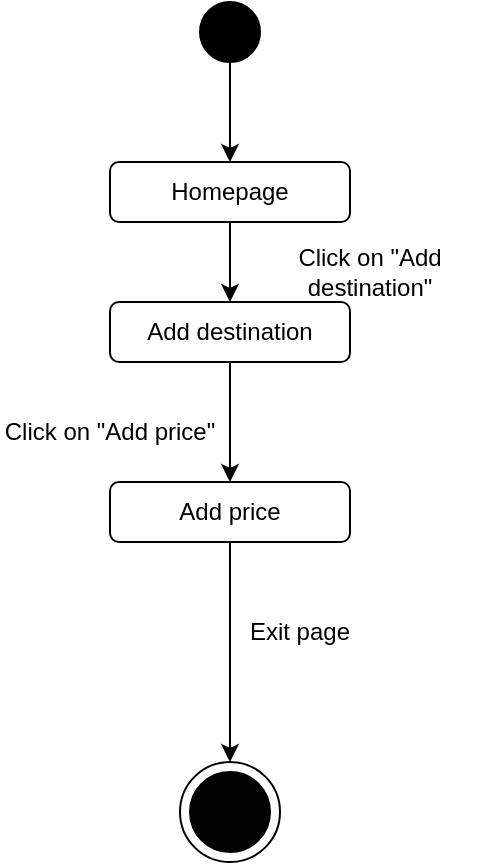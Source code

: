 <mxfile version="22.1.18" type="device">
  <diagram id="3hmiu0pngv1JZBaK82gM" name="Page-1">
    <mxGraphModel dx="1050" dy="522" grid="1" gridSize="10" guides="1" tooltips="1" connect="1" arrows="1" fold="1" page="1" pageScale="1" pageWidth="850" pageHeight="1100" math="0" shadow="0">
      <root>
        <mxCell id="0" />
        <mxCell id="1" parent="0" />
        <mxCell id="0PnYFs5y2FecV-HBNTlI-1" style="edgeStyle=orthogonalEdgeStyle;rounded=0;orthogonalLoop=1;jettySize=auto;html=1;exitX=0.5;exitY=1;exitDx=0;exitDy=0;" edge="1" parent="1" source="0PnYFs5y2FecV-HBNTlI-2">
          <mxGeometry relative="1" as="geometry">
            <mxPoint x="375" y="120" as="targetPoint" />
          </mxGeometry>
        </mxCell>
        <mxCell id="0PnYFs5y2FecV-HBNTlI-2" value="" style="ellipse;whiteSpace=wrap;html=1;aspect=fixed;fillColor=#000000;" vertex="1" parent="1">
          <mxGeometry x="360" y="40" width="30" height="30" as="geometry" />
        </mxCell>
        <mxCell id="0PnYFs5y2FecV-HBNTlI-3" style="edgeStyle=orthogonalEdgeStyle;rounded=0;orthogonalLoop=1;jettySize=auto;html=1;exitX=0.5;exitY=1;exitDx=0;exitDy=0;" edge="1" parent="1" source="0PnYFs5y2FecV-HBNTlI-4">
          <mxGeometry relative="1" as="geometry">
            <mxPoint x="375" y="190" as="targetPoint" />
          </mxGeometry>
        </mxCell>
        <mxCell id="0PnYFs5y2FecV-HBNTlI-4" value="Homepage" style="rounded=1;whiteSpace=wrap;html=1;" vertex="1" parent="1">
          <mxGeometry x="315" y="120" width="120" height="30" as="geometry" />
        </mxCell>
        <mxCell id="0PnYFs5y2FecV-HBNTlI-19" style="edgeStyle=orthogonalEdgeStyle;rounded=0;orthogonalLoop=1;jettySize=auto;html=1;exitX=0.5;exitY=1;exitDx=0;exitDy=0;entryX=0.5;entryY=0;entryDx=0;entryDy=0;" edge="1" parent="1" source="0PnYFs5y2FecV-HBNTlI-8" target="0PnYFs5y2FecV-HBNTlI-18">
          <mxGeometry relative="1" as="geometry" />
        </mxCell>
        <mxCell id="0PnYFs5y2FecV-HBNTlI-8" value="Add destination" style="rounded=1;whiteSpace=wrap;html=1;" vertex="1" parent="1">
          <mxGeometry x="315" y="190" width="120" height="30" as="geometry" />
        </mxCell>
        <mxCell id="0PnYFs5y2FecV-HBNTlI-15" value="" style="endArrow=classic;html=1;rounded=0;exitX=0.5;exitY=1;exitDx=0;exitDy=0;entryX=0.5;entryY=0;entryDx=0;entryDy=0;" edge="1" parent="1" source="0PnYFs5y2FecV-HBNTlI-18" target="0PnYFs5y2FecV-HBNTlI-16">
          <mxGeometry width="50" height="50" relative="1" as="geometry">
            <mxPoint x="375" y="510" as="sourcePoint" />
            <mxPoint x="375" y="560" as="targetPoint" />
          </mxGeometry>
        </mxCell>
        <mxCell id="0PnYFs5y2FecV-HBNTlI-16" value="" style="ellipse;whiteSpace=wrap;html=1;aspect=fixed;" vertex="1" parent="1">
          <mxGeometry x="350" y="420" width="50" height="50" as="geometry" />
        </mxCell>
        <mxCell id="0PnYFs5y2FecV-HBNTlI-17" value="" style="ellipse;whiteSpace=wrap;html=1;aspect=fixed;fillColor=#030303;" vertex="1" parent="1">
          <mxGeometry x="355" y="425" width="40" height="40" as="geometry" />
        </mxCell>
        <mxCell id="0PnYFs5y2FecV-HBNTlI-18" value="Add price" style="rounded=1;whiteSpace=wrap;html=1;" vertex="1" parent="1">
          <mxGeometry x="315" y="280" width="120" height="30" as="geometry" />
        </mxCell>
        <mxCell id="0PnYFs5y2FecV-HBNTlI-20" value="Click on &quot;Add destination&quot;" style="text;html=1;strokeColor=none;fillColor=none;align=center;verticalAlign=middle;whiteSpace=wrap;rounded=0;" vertex="1" parent="1">
          <mxGeometry x="380" y="160" width="130" height="30" as="geometry" />
        </mxCell>
        <mxCell id="0PnYFs5y2FecV-HBNTlI-21" value="Click on &quot;Add price&quot;" style="text;html=1;strokeColor=none;fillColor=none;align=center;verticalAlign=middle;whiteSpace=wrap;rounded=0;" vertex="1" parent="1">
          <mxGeometry x="260" y="240" width="110" height="30" as="geometry" />
        </mxCell>
        <mxCell id="0PnYFs5y2FecV-HBNTlI-22" value="Exit page" style="text;html=1;strokeColor=none;fillColor=none;align=center;verticalAlign=middle;whiteSpace=wrap;rounded=0;" vertex="1" parent="1">
          <mxGeometry x="380" y="340" width="60" height="30" as="geometry" />
        </mxCell>
      </root>
    </mxGraphModel>
  </diagram>
</mxfile>
